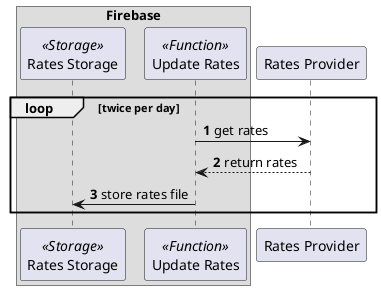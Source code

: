 @startuml

autonumber

box Firebase
    participant "Rates Storage" as RatesStorage <<Storage>>
    participant "Update Rates" as UpdateRates <<Function>>
end box
participant "Rates Provider" as RatesProvider

loop twice per day
    UpdateRates -> RatesProvider: get rates
    RatesProvider --> UpdateRates: return rates
    UpdateRates -> RatesStorage: store rates file
end

@enduml
